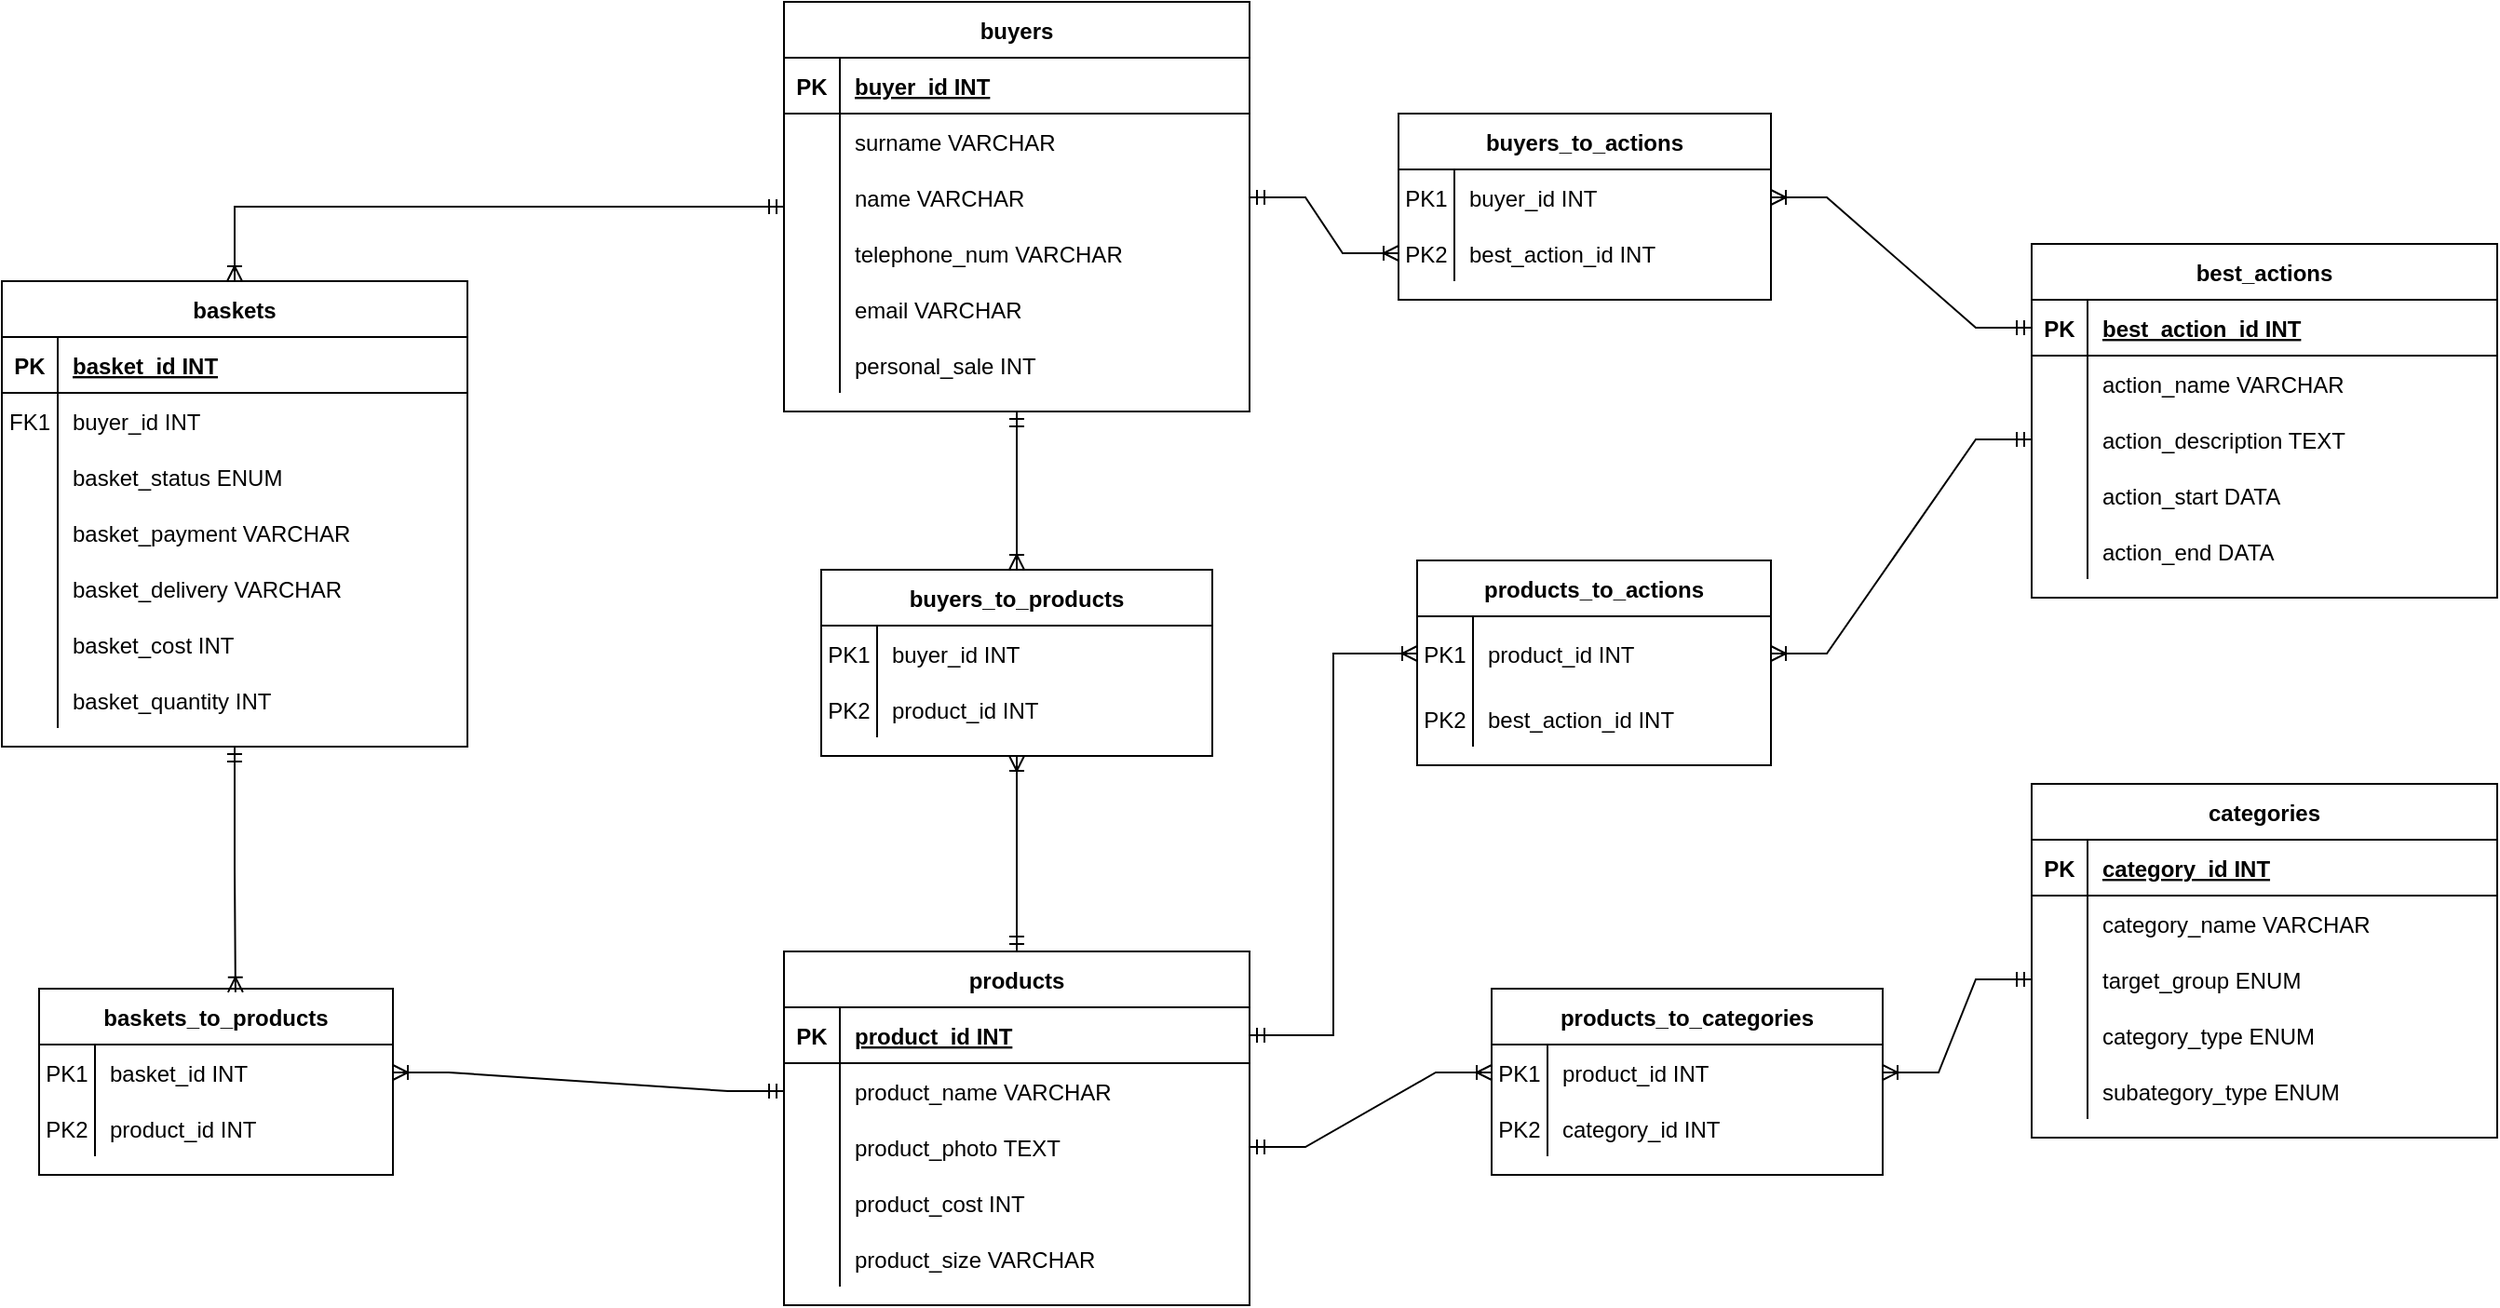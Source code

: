 <mxfile version="24.9.2">
  <diagram id="R2lEEEUBdFMjLlhIrx00" name="Page-1">
    <mxGraphModel dx="1120" dy="468" grid="1" gridSize="10" guides="1" tooltips="1" connect="1" arrows="1" fold="1" page="1" pageScale="1" pageWidth="850" pageHeight="1100" math="0" shadow="0" extFonts="Permanent Marker^https://fonts.googleapis.com/css?family=Permanent+Marker">
      <root>
        <mxCell id="0" />
        <mxCell id="1" parent="0" />
        <mxCell id="C-vyLk0tnHw3VtMMgP7b-2" value="baskets" style="shape=table;startSize=30;container=1;collapsible=1;childLayout=tableLayout;fixedRows=1;rowLines=0;fontStyle=1;align=center;resizeLast=1;" parent="1" vertex="1">
          <mxGeometry x="70" y="310" width="250" height="250" as="geometry" />
        </mxCell>
        <mxCell id="C-vyLk0tnHw3VtMMgP7b-3" value="" style="shape=partialRectangle;collapsible=0;dropTarget=0;pointerEvents=0;fillColor=none;points=[[0,0.5],[1,0.5]];portConstraint=eastwest;top=0;left=0;right=0;bottom=1;" parent="C-vyLk0tnHw3VtMMgP7b-2" vertex="1">
          <mxGeometry y="30" width="250" height="30" as="geometry" />
        </mxCell>
        <mxCell id="C-vyLk0tnHw3VtMMgP7b-4" value="PK" style="shape=partialRectangle;overflow=hidden;connectable=0;fillColor=none;top=0;left=0;bottom=0;right=0;fontStyle=1;" parent="C-vyLk0tnHw3VtMMgP7b-3" vertex="1">
          <mxGeometry width="30" height="30" as="geometry">
            <mxRectangle width="30" height="30" as="alternateBounds" />
          </mxGeometry>
        </mxCell>
        <mxCell id="C-vyLk0tnHw3VtMMgP7b-5" value="basket_id INT" style="shape=partialRectangle;overflow=hidden;connectable=0;fillColor=none;top=0;left=0;bottom=0;right=0;align=left;spacingLeft=6;fontStyle=5;" parent="C-vyLk0tnHw3VtMMgP7b-3" vertex="1">
          <mxGeometry x="30" width="220" height="30" as="geometry">
            <mxRectangle width="220" height="30" as="alternateBounds" />
          </mxGeometry>
        </mxCell>
        <mxCell id="C-vyLk0tnHw3VtMMgP7b-6" value="" style="shape=partialRectangle;collapsible=0;dropTarget=0;pointerEvents=0;fillColor=none;points=[[0,0.5],[1,0.5]];portConstraint=eastwest;top=0;left=0;right=0;bottom=0;" parent="C-vyLk0tnHw3VtMMgP7b-2" vertex="1">
          <mxGeometry y="60" width="250" height="30" as="geometry" />
        </mxCell>
        <mxCell id="C-vyLk0tnHw3VtMMgP7b-7" value="FK1" style="shape=partialRectangle;overflow=hidden;connectable=0;fillColor=none;top=0;left=0;bottom=0;right=0;" parent="C-vyLk0tnHw3VtMMgP7b-6" vertex="1">
          <mxGeometry width="30" height="30" as="geometry">
            <mxRectangle width="30" height="30" as="alternateBounds" />
          </mxGeometry>
        </mxCell>
        <mxCell id="C-vyLk0tnHw3VtMMgP7b-8" value="buyer_id INT" style="shape=partialRectangle;overflow=hidden;connectable=0;fillColor=none;top=0;left=0;bottom=0;right=0;align=left;spacingLeft=6;" parent="C-vyLk0tnHw3VtMMgP7b-6" vertex="1">
          <mxGeometry x="30" width="220" height="30" as="geometry">
            <mxRectangle width="220" height="30" as="alternateBounds" />
          </mxGeometry>
        </mxCell>
        <mxCell id="nsCvmfSHg0Gl9u5_BksN-58" value="" style="shape=partialRectangle;collapsible=0;dropTarget=0;pointerEvents=0;fillColor=none;points=[[0,0.5],[1,0.5]];portConstraint=eastwest;top=0;left=0;right=0;bottom=0;" parent="C-vyLk0tnHw3VtMMgP7b-2" vertex="1">
          <mxGeometry y="90" width="250" height="30" as="geometry" />
        </mxCell>
        <mxCell id="nsCvmfSHg0Gl9u5_BksN-59" value="" style="shape=partialRectangle;overflow=hidden;connectable=0;fillColor=none;top=0;left=0;bottom=0;right=0;" parent="nsCvmfSHg0Gl9u5_BksN-58" vertex="1">
          <mxGeometry width="30" height="30" as="geometry">
            <mxRectangle width="30" height="30" as="alternateBounds" />
          </mxGeometry>
        </mxCell>
        <mxCell id="nsCvmfSHg0Gl9u5_BksN-60" value="basket_status ENUM" style="shape=partialRectangle;overflow=hidden;connectable=0;fillColor=none;top=0;left=0;bottom=0;right=0;align=left;spacingLeft=6;" parent="nsCvmfSHg0Gl9u5_BksN-58" vertex="1">
          <mxGeometry x="30" width="220" height="30" as="geometry">
            <mxRectangle width="220" height="30" as="alternateBounds" />
          </mxGeometry>
        </mxCell>
        <mxCell id="nsCvmfSHg0Gl9u5_BksN-61" value="" style="shape=partialRectangle;collapsible=0;dropTarget=0;pointerEvents=0;fillColor=none;points=[[0,0.5],[1,0.5]];portConstraint=eastwest;top=0;left=0;right=0;bottom=0;" parent="C-vyLk0tnHw3VtMMgP7b-2" vertex="1">
          <mxGeometry y="120" width="250" height="30" as="geometry" />
        </mxCell>
        <mxCell id="nsCvmfSHg0Gl9u5_BksN-62" value="" style="shape=partialRectangle;overflow=hidden;connectable=0;fillColor=none;top=0;left=0;bottom=0;right=0;" parent="nsCvmfSHg0Gl9u5_BksN-61" vertex="1">
          <mxGeometry width="30" height="30" as="geometry">
            <mxRectangle width="30" height="30" as="alternateBounds" />
          </mxGeometry>
        </mxCell>
        <mxCell id="nsCvmfSHg0Gl9u5_BksN-63" value="basket_payment VARCHAR" style="shape=partialRectangle;overflow=hidden;connectable=0;fillColor=none;top=0;left=0;bottom=0;right=0;align=left;spacingLeft=6;" parent="nsCvmfSHg0Gl9u5_BksN-61" vertex="1">
          <mxGeometry x="30" width="220" height="30" as="geometry">
            <mxRectangle width="220" height="30" as="alternateBounds" />
          </mxGeometry>
        </mxCell>
        <mxCell id="nsCvmfSHg0Gl9u5_BksN-64" value="" style="shape=partialRectangle;collapsible=0;dropTarget=0;pointerEvents=0;fillColor=none;points=[[0,0.5],[1,0.5]];portConstraint=eastwest;top=0;left=0;right=0;bottom=0;" parent="C-vyLk0tnHw3VtMMgP7b-2" vertex="1">
          <mxGeometry y="150" width="250" height="30" as="geometry" />
        </mxCell>
        <mxCell id="nsCvmfSHg0Gl9u5_BksN-65" value="" style="shape=partialRectangle;overflow=hidden;connectable=0;fillColor=none;top=0;left=0;bottom=0;right=0;" parent="nsCvmfSHg0Gl9u5_BksN-64" vertex="1">
          <mxGeometry width="30" height="30" as="geometry">
            <mxRectangle width="30" height="30" as="alternateBounds" />
          </mxGeometry>
        </mxCell>
        <mxCell id="nsCvmfSHg0Gl9u5_BksN-66" value="basket_delivery VARCHAR" style="shape=partialRectangle;overflow=hidden;connectable=0;fillColor=none;top=0;left=0;bottom=0;right=0;align=left;spacingLeft=6;" parent="nsCvmfSHg0Gl9u5_BksN-64" vertex="1">
          <mxGeometry x="30" width="220" height="30" as="geometry">
            <mxRectangle width="220" height="30" as="alternateBounds" />
          </mxGeometry>
        </mxCell>
        <mxCell id="nsCvmfSHg0Gl9u5_BksN-67" value="" style="shape=partialRectangle;collapsible=0;dropTarget=0;pointerEvents=0;fillColor=none;points=[[0,0.5],[1,0.5]];portConstraint=eastwest;top=0;left=0;right=0;bottom=0;" parent="C-vyLk0tnHw3VtMMgP7b-2" vertex="1">
          <mxGeometry y="180" width="250" height="30" as="geometry" />
        </mxCell>
        <mxCell id="nsCvmfSHg0Gl9u5_BksN-68" value="" style="shape=partialRectangle;overflow=hidden;connectable=0;fillColor=none;top=0;left=0;bottom=0;right=0;" parent="nsCvmfSHg0Gl9u5_BksN-67" vertex="1">
          <mxGeometry width="30" height="30" as="geometry">
            <mxRectangle width="30" height="30" as="alternateBounds" />
          </mxGeometry>
        </mxCell>
        <mxCell id="nsCvmfSHg0Gl9u5_BksN-69" value="basket_cost INT" style="shape=partialRectangle;overflow=hidden;connectable=0;fillColor=none;top=0;left=0;bottom=0;right=0;align=left;spacingLeft=6;" parent="nsCvmfSHg0Gl9u5_BksN-67" vertex="1">
          <mxGeometry x="30" width="220" height="30" as="geometry">
            <mxRectangle width="220" height="30" as="alternateBounds" />
          </mxGeometry>
        </mxCell>
        <mxCell id="nsCvmfSHg0Gl9u5_BksN-70" value="" style="shape=partialRectangle;collapsible=0;dropTarget=0;pointerEvents=0;fillColor=none;points=[[0,0.5],[1,0.5]];portConstraint=eastwest;top=0;left=0;right=0;bottom=0;" parent="C-vyLk0tnHw3VtMMgP7b-2" vertex="1">
          <mxGeometry y="210" width="250" height="30" as="geometry" />
        </mxCell>
        <mxCell id="nsCvmfSHg0Gl9u5_BksN-71" value="" style="shape=partialRectangle;overflow=hidden;connectable=0;fillColor=none;top=0;left=0;bottom=0;right=0;" parent="nsCvmfSHg0Gl9u5_BksN-70" vertex="1">
          <mxGeometry width="30" height="30" as="geometry">
            <mxRectangle width="30" height="30" as="alternateBounds" />
          </mxGeometry>
        </mxCell>
        <mxCell id="nsCvmfSHg0Gl9u5_BksN-72" value="basket_quantity INT" style="shape=partialRectangle;overflow=hidden;connectable=0;fillColor=none;top=0;left=0;bottom=0;right=0;align=left;spacingLeft=6;" parent="nsCvmfSHg0Gl9u5_BksN-70" vertex="1">
          <mxGeometry x="30" width="220" height="30" as="geometry">
            <mxRectangle width="220" height="30" as="alternateBounds" />
          </mxGeometry>
        </mxCell>
        <mxCell id="C-vyLk0tnHw3VtMMgP7b-13" value="products" style="shape=table;startSize=30;container=1;collapsible=1;childLayout=tableLayout;fixedRows=1;rowLines=0;fontStyle=1;align=center;resizeLast=1;" parent="1" vertex="1">
          <mxGeometry x="490" y="670" width="250" height="190" as="geometry" />
        </mxCell>
        <mxCell id="C-vyLk0tnHw3VtMMgP7b-14" value="" style="shape=partialRectangle;collapsible=0;dropTarget=0;pointerEvents=0;fillColor=none;points=[[0,0.5],[1,0.5]];portConstraint=eastwest;top=0;left=0;right=0;bottom=1;" parent="C-vyLk0tnHw3VtMMgP7b-13" vertex="1">
          <mxGeometry y="30" width="250" height="30" as="geometry" />
        </mxCell>
        <mxCell id="C-vyLk0tnHw3VtMMgP7b-15" value="PK" style="shape=partialRectangle;overflow=hidden;connectable=0;fillColor=none;top=0;left=0;bottom=0;right=0;fontStyle=1;" parent="C-vyLk0tnHw3VtMMgP7b-14" vertex="1">
          <mxGeometry width="30" height="30" as="geometry">
            <mxRectangle width="30" height="30" as="alternateBounds" />
          </mxGeometry>
        </mxCell>
        <mxCell id="C-vyLk0tnHw3VtMMgP7b-16" value="product_id INT" style="shape=partialRectangle;overflow=hidden;connectable=0;fillColor=none;top=0;left=0;bottom=0;right=0;align=left;spacingLeft=6;fontStyle=5;" parent="C-vyLk0tnHw3VtMMgP7b-14" vertex="1">
          <mxGeometry x="30" width="220" height="30" as="geometry">
            <mxRectangle width="220" height="30" as="alternateBounds" />
          </mxGeometry>
        </mxCell>
        <mxCell id="C-vyLk0tnHw3VtMMgP7b-20" value="" style="shape=partialRectangle;collapsible=0;dropTarget=0;pointerEvents=0;fillColor=none;points=[[0,0.5],[1,0.5]];portConstraint=eastwest;top=0;left=0;right=0;bottom=0;" parent="C-vyLk0tnHw3VtMMgP7b-13" vertex="1">
          <mxGeometry y="60" width="250" height="30" as="geometry" />
        </mxCell>
        <mxCell id="C-vyLk0tnHw3VtMMgP7b-21" value="" style="shape=partialRectangle;overflow=hidden;connectable=0;fillColor=none;top=0;left=0;bottom=0;right=0;" parent="C-vyLk0tnHw3VtMMgP7b-20" vertex="1">
          <mxGeometry width="30" height="30" as="geometry">
            <mxRectangle width="30" height="30" as="alternateBounds" />
          </mxGeometry>
        </mxCell>
        <mxCell id="C-vyLk0tnHw3VtMMgP7b-22" value="product_name VARCHAR" style="shape=partialRectangle;overflow=hidden;connectable=0;fillColor=none;top=0;left=0;bottom=0;right=0;align=left;spacingLeft=6;" parent="C-vyLk0tnHw3VtMMgP7b-20" vertex="1">
          <mxGeometry x="30" width="220" height="30" as="geometry">
            <mxRectangle width="220" height="30" as="alternateBounds" />
          </mxGeometry>
        </mxCell>
        <mxCell id="nsCvmfSHg0Gl9u5_BksN-33" value="" style="shape=partialRectangle;collapsible=0;dropTarget=0;pointerEvents=0;fillColor=none;points=[[0,0.5],[1,0.5]];portConstraint=eastwest;top=0;left=0;right=0;bottom=0;" parent="C-vyLk0tnHw3VtMMgP7b-13" vertex="1">
          <mxGeometry y="90" width="250" height="30" as="geometry" />
        </mxCell>
        <mxCell id="nsCvmfSHg0Gl9u5_BksN-34" value="" style="shape=partialRectangle;overflow=hidden;connectable=0;fillColor=none;top=0;left=0;bottom=0;right=0;" parent="nsCvmfSHg0Gl9u5_BksN-33" vertex="1">
          <mxGeometry width="30" height="30" as="geometry">
            <mxRectangle width="30" height="30" as="alternateBounds" />
          </mxGeometry>
        </mxCell>
        <mxCell id="nsCvmfSHg0Gl9u5_BksN-35" value="product_photo TEXT" style="shape=partialRectangle;overflow=hidden;connectable=0;fillColor=none;top=0;left=0;bottom=0;right=0;align=left;spacingLeft=6;" parent="nsCvmfSHg0Gl9u5_BksN-33" vertex="1">
          <mxGeometry x="30" width="220" height="30" as="geometry">
            <mxRectangle width="220" height="30" as="alternateBounds" />
          </mxGeometry>
        </mxCell>
        <mxCell id="nsCvmfSHg0Gl9u5_BksN-36" value="" style="shape=partialRectangle;collapsible=0;dropTarget=0;pointerEvents=0;fillColor=none;points=[[0,0.5],[1,0.5]];portConstraint=eastwest;top=0;left=0;right=0;bottom=0;" parent="C-vyLk0tnHw3VtMMgP7b-13" vertex="1">
          <mxGeometry y="120" width="250" height="30" as="geometry" />
        </mxCell>
        <mxCell id="nsCvmfSHg0Gl9u5_BksN-37" value="" style="shape=partialRectangle;overflow=hidden;connectable=0;fillColor=none;top=0;left=0;bottom=0;right=0;" parent="nsCvmfSHg0Gl9u5_BksN-36" vertex="1">
          <mxGeometry width="30" height="30" as="geometry">
            <mxRectangle width="30" height="30" as="alternateBounds" />
          </mxGeometry>
        </mxCell>
        <mxCell id="nsCvmfSHg0Gl9u5_BksN-38" value="product_cost INT" style="shape=partialRectangle;overflow=hidden;connectable=0;fillColor=none;top=0;left=0;bottom=0;right=0;align=left;spacingLeft=6;" parent="nsCvmfSHg0Gl9u5_BksN-36" vertex="1">
          <mxGeometry x="30" width="220" height="30" as="geometry">
            <mxRectangle width="220" height="30" as="alternateBounds" />
          </mxGeometry>
        </mxCell>
        <mxCell id="nsCvmfSHg0Gl9u5_BksN-39" value="" style="shape=partialRectangle;collapsible=0;dropTarget=0;pointerEvents=0;fillColor=none;points=[[0,0.5],[1,0.5]];portConstraint=eastwest;top=0;left=0;right=0;bottom=0;" parent="C-vyLk0tnHw3VtMMgP7b-13" vertex="1">
          <mxGeometry y="150" width="250" height="30" as="geometry" />
        </mxCell>
        <mxCell id="nsCvmfSHg0Gl9u5_BksN-40" value="" style="shape=partialRectangle;overflow=hidden;connectable=0;fillColor=none;top=0;left=0;bottom=0;right=0;" parent="nsCvmfSHg0Gl9u5_BksN-39" vertex="1">
          <mxGeometry width="30" height="30" as="geometry">
            <mxRectangle width="30" height="30" as="alternateBounds" />
          </mxGeometry>
        </mxCell>
        <mxCell id="nsCvmfSHg0Gl9u5_BksN-41" value="product_size VARCHAR" style="shape=partialRectangle;overflow=hidden;connectable=0;fillColor=none;top=0;left=0;bottom=0;right=0;align=left;spacingLeft=6;" parent="nsCvmfSHg0Gl9u5_BksN-39" vertex="1">
          <mxGeometry x="30" width="220" height="30" as="geometry">
            <mxRectangle width="220" height="30" as="alternateBounds" />
          </mxGeometry>
        </mxCell>
        <mxCell id="C-vyLk0tnHw3VtMMgP7b-23" value="buyers" style="shape=table;startSize=30;container=1;collapsible=1;childLayout=tableLayout;fixedRows=1;rowLines=0;fontStyle=1;align=center;resizeLast=1;" parent="1" vertex="1">
          <mxGeometry x="490" y="160" width="250" height="220" as="geometry" />
        </mxCell>
        <mxCell id="C-vyLk0tnHw3VtMMgP7b-24" value="" style="shape=partialRectangle;collapsible=0;dropTarget=0;pointerEvents=0;fillColor=none;points=[[0,0.5],[1,0.5]];portConstraint=eastwest;top=0;left=0;right=0;bottom=1;" parent="C-vyLk0tnHw3VtMMgP7b-23" vertex="1">
          <mxGeometry y="30" width="250" height="30" as="geometry" />
        </mxCell>
        <mxCell id="C-vyLk0tnHw3VtMMgP7b-25" value="PK" style="shape=partialRectangle;overflow=hidden;connectable=0;fillColor=none;top=0;left=0;bottom=0;right=0;fontStyle=1;" parent="C-vyLk0tnHw3VtMMgP7b-24" vertex="1">
          <mxGeometry width="30" height="30" as="geometry">
            <mxRectangle width="30" height="30" as="alternateBounds" />
          </mxGeometry>
        </mxCell>
        <mxCell id="C-vyLk0tnHw3VtMMgP7b-26" value="buyer_id INT" style="shape=partialRectangle;overflow=hidden;connectable=0;fillColor=none;top=0;left=0;bottom=0;right=0;align=left;spacingLeft=6;fontStyle=5;" parent="C-vyLk0tnHw3VtMMgP7b-24" vertex="1">
          <mxGeometry x="30" width="220" height="30" as="geometry">
            <mxRectangle width="220" height="30" as="alternateBounds" />
          </mxGeometry>
        </mxCell>
        <mxCell id="C-vyLk0tnHw3VtMMgP7b-27" value="" style="shape=partialRectangle;collapsible=0;dropTarget=0;pointerEvents=0;fillColor=none;points=[[0,0.5],[1,0.5]];portConstraint=eastwest;top=0;left=0;right=0;bottom=0;" parent="C-vyLk0tnHw3VtMMgP7b-23" vertex="1">
          <mxGeometry y="60" width="250" height="30" as="geometry" />
        </mxCell>
        <mxCell id="C-vyLk0tnHw3VtMMgP7b-28" value="" style="shape=partialRectangle;overflow=hidden;connectable=0;fillColor=none;top=0;left=0;bottom=0;right=0;" parent="C-vyLk0tnHw3VtMMgP7b-27" vertex="1">
          <mxGeometry width="30" height="30" as="geometry">
            <mxRectangle width="30" height="30" as="alternateBounds" />
          </mxGeometry>
        </mxCell>
        <mxCell id="C-vyLk0tnHw3VtMMgP7b-29" value="surname VARCHAR" style="shape=partialRectangle;overflow=hidden;connectable=0;fillColor=none;top=0;left=0;bottom=0;right=0;align=left;spacingLeft=6;" parent="C-vyLk0tnHw3VtMMgP7b-27" vertex="1">
          <mxGeometry x="30" width="220" height="30" as="geometry">
            <mxRectangle width="220" height="30" as="alternateBounds" />
          </mxGeometry>
        </mxCell>
        <mxCell id="nsCvmfSHg0Gl9u5_BksN-21" value="" style="shape=partialRectangle;collapsible=0;dropTarget=0;pointerEvents=0;fillColor=none;points=[[0,0.5],[1,0.5]];portConstraint=eastwest;top=0;left=0;right=0;bottom=0;" parent="C-vyLk0tnHw3VtMMgP7b-23" vertex="1">
          <mxGeometry y="90" width="250" height="30" as="geometry" />
        </mxCell>
        <mxCell id="nsCvmfSHg0Gl9u5_BksN-22" value="" style="shape=partialRectangle;overflow=hidden;connectable=0;fillColor=none;top=0;left=0;bottom=0;right=0;" parent="nsCvmfSHg0Gl9u5_BksN-21" vertex="1">
          <mxGeometry width="30" height="30" as="geometry">
            <mxRectangle width="30" height="30" as="alternateBounds" />
          </mxGeometry>
        </mxCell>
        <mxCell id="nsCvmfSHg0Gl9u5_BksN-23" value="name VARCHAR" style="shape=partialRectangle;overflow=hidden;connectable=0;fillColor=none;top=0;left=0;bottom=0;right=0;align=left;spacingLeft=6;" parent="nsCvmfSHg0Gl9u5_BksN-21" vertex="1">
          <mxGeometry x="30" width="220" height="30" as="geometry">
            <mxRectangle width="220" height="30" as="alternateBounds" />
          </mxGeometry>
        </mxCell>
        <mxCell id="nsCvmfSHg0Gl9u5_BksN-24" value="" style="shape=partialRectangle;collapsible=0;dropTarget=0;pointerEvents=0;fillColor=none;points=[[0,0.5],[1,0.5]];portConstraint=eastwest;top=0;left=0;right=0;bottom=0;" parent="C-vyLk0tnHw3VtMMgP7b-23" vertex="1">
          <mxGeometry y="120" width="250" height="30" as="geometry" />
        </mxCell>
        <mxCell id="nsCvmfSHg0Gl9u5_BksN-25" value="" style="shape=partialRectangle;overflow=hidden;connectable=0;fillColor=none;top=0;left=0;bottom=0;right=0;" parent="nsCvmfSHg0Gl9u5_BksN-24" vertex="1">
          <mxGeometry width="30" height="30" as="geometry">
            <mxRectangle width="30" height="30" as="alternateBounds" />
          </mxGeometry>
        </mxCell>
        <mxCell id="nsCvmfSHg0Gl9u5_BksN-26" value="telephone_num VARCHAR" style="shape=partialRectangle;overflow=hidden;connectable=0;fillColor=none;top=0;left=0;bottom=0;right=0;align=left;spacingLeft=6;" parent="nsCvmfSHg0Gl9u5_BksN-24" vertex="1">
          <mxGeometry x="30" width="220" height="30" as="geometry">
            <mxRectangle width="220" height="30" as="alternateBounds" />
          </mxGeometry>
        </mxCell>
        <mxCell id="nsCvmfSHg0Gl9u5_BksN-27" value="" style="shape=partialRectangle;collapsible=0;dropTarget=0;pointerEvents=0;fillColor=none;points=[[0,0.5],[1,0.5]];portConstraint=eastwest;top=0;left=0;right=0;bottom=0;" parent="C-vyLk0tnHw3VtMMgP7b-23" vertex="1">
          <mxGeometry y="150" width="250" height="30" as="geometry" />
        </mxCell>
        <mxCell id="nsCvmfSHg0Gl9u5_BksN-28" value="" style="shape=partialRectangle;overflow=hidden;connectable=0;fillColor=none;top=0;left=0;bottom=0;right=0;" parent="nsCvmfSHg0Gl9u5_BksN-27" vertex="1">
          <mxGeometry width="30" height="30" as="geometry">
            <mxRectangle width="30" height="30" as="alternateBounds" />
          </mxGeometry>
        </mxCell>
        <mxCell id="nsCvmfSHg0Gl9u5_BksN-29" value="email VARCHAR" style="shape=partialRectangle;overflow=hidden;connectable=0;fillColor=none;top=0;left=0;bottom=0;right=0;align=left;spacingLeft=6;" parent="nsCvmfSHg0Gl9u5_BksN-27" vertex="1">
          <mxGeometry x="30" width="220" height="30" as="geometry">
            <mxRectangle width="220" height="30" as="alternateBounds" />
          </mxGeometry>
        </mxCell>
        <mxCell id="nsCvmfSHg0Gl9u5_BksN-30" value="" style="shape=partialRectangle;collapsible=0;dropTarget=0;pointerEvents=0;fillColor=none;points=[[0,0.5],[1,0.5]];portConstraint=eastwest;top=0;left=0;right=0;bottom=0;" parent="C-vyLk0tnHw3VtMMgP7b-23" vertex="1">
          <mxGeometry y="180" width="250" height="30" as="geometry" />
        </mxCell>
        <mxCell id="nsCvmfSHg0Gl9u5_BksN-31" value="" style="shape=partialRectangle;overflow=hidden;connectable=0;fillColor=none;top=0;left=0;bottom=0;right=0;" parent="nsCvmfSHg0Gl9u5_BksN-30" vertex="1">
          <mxGeometry width="30" height="30" as="geometry">
            <mxRectangle width="30" height="30" as="alternateBounds" />
          </mxGeometry>
        </mxCell>
        <mxCell id="nsCvmfSHg0Gl9u5_BksN-32" value="personal_sale INT" style="shape=partialRectangle;overflow=hidden;connectable=0;fillColor=none;top=0;left=0;bottom=0;right=0;align=left;spacingLeft=6;" parent="nsCvmfSHg0Gl9u5_BksN-30" vertex="1">
          <mxGeometry x="30" width="220" height="30" as="geometry">
            <mxRectangle width="220" height="30" as="alternateBounds" />
          </mxGeometry>
        </mxCell>
        <mxCell id="nsCvmfSHg0Gl9u5_BksN-11" value="best_actions" style="shape=table;startSize=30;container=1;collapsible=1;childLayout=tableLayout;fixedRows=1;rowLines=0;fontStyle=1;align=center;resizeLast=1;" parent="1" vertex="1">
          <mxGeometry x="1160" y="290" width="250" height="190" as="geometry" />
        </mxCell>
        <mxCell id="nsCvmfSHg0Gl9u5_BksN-12" value="" style="shape=partialRectangle;collapsible=0;dropTarget=0;pointerEvents=0;fillColor=none;points=[[0,0.5],[1,0.5]];portConstraint=eastwest;top=0;left=0;right=0;bottom=1;" parent="nsCvmfSHg0Gl9u5_BksN-11" vertex="1">
          <mxGeometry y="30" width="250" height="30" as="geometry" />
        </mxCell>
        <mxCell id="nsCvmfSHg0Gl9u5_BksN-13" value="PK" style="shape=partialRectangle;overflow=hidden;connectable=0;fillColor=none;top=0;left=0;bottom=0;right=0;fontStyle=1;" parent="nsCvmfSHg0Gl9u5_BksN-12" vertex="1">
          <mxGeometry width="30" height="30" as="geometry">
            <mxRectangle width="30" height="30" as="alternateBounds" />
          </mxGeometry>
        </mxCell>
        <mxCell id="nsCvmfSHg0Gl9u5_BksN-14" value="best_action_id INT" style="shape=partialRectangle;overflow=hidden;connectable=0;fillColor=none;top=0;left=0;bottom=0;right=0;align=left;spacingLeft=6;fontStyle=5;" parent="nsCvmfSHg0Gl9u5_BksN-12" vertex="1">
          <mxGeometry x="30" width="220" height="30" as="geometry">
            <mxRectangle width="220" height="30" as="alternateBounds" />
          </mxGeometry>
        </mxCell>
        <mxCell id="nsCvmfSHg0Gl9u5_BksN-15" value="" style="shape=partialRectangle;collapsible=0;dropTarget=0;pointerEvents=0;fillColor=none;points=[[0,0.5],[1,0.5]];portConstraint=eastwest;top=0;left=0;right=0;bottom=0;" parent="nsCvmfSHg0Gl9u5_BksN-11" vertex="1">
          <mxGeometry y="60" width="250" height="30" as="geometry" />
        </mxCell>
        <mxCell id="nsCvmfSHg0Gl9u5_BksN-16" value="" style="shape=partialRectangle;overflow=hidden;connectable=0;fillColor=none;top=0;left=0;bottom=0;right=0;" parent="nsCvmfSHg0Gl9u5_BksN-15" vertex="1">
          <mxGeometry width="30" height="30" as="geometry">
            <mxRectangle width="30" height="30" as="alternateBounds" />
          </mxGeometry>
        </mxCell>
        <mxCell id="nsCvmfSHg0Gl9u5_BksN-17" value="action_name VARCHAR" style="shape=partialRectangle;overflow=hidden;connectable=0;fillColor=none;top=0;left=0;bottom=0;right=0;align=left;spacingLeft=6;" parent="nsCvmfSHg0Gl9u5_BksN-15" vertex="1">
          <mxGeometry x="30" width="220" height="30" as="geometry">
            <mxRectangle width="220" height="30" as="alternateBounds" />
          </mxGeometry>
        </mxCell>
        <mxCell id="nsCvmfSHg0Gl9u5_BksN-18" value="" style="shape=partialRectangle;collapsible=0;dropTarget=0;pointerEvents=0;fillColor=none;points=[[0,0.5],[1,0.5]];portConstraint=eastwest;top=0;left=0;right=0;bottom=0;" parent="nsCvmfSHg0Gl9u5_BksN-11" vertex="1">
          <mxGeometry y="90" width="250" height="30" as="geometry" />
        </mxCell>
        <mxCell id="nsCvmfSHg0Gl9u5_BksN-19" value="" style="shape=partialRectangle;overflow=hidden;connectable=0;fillColor=none;top=0;left=0;bottom=0;right=0;" parent="nsCvmfSHg0Gl9u5_BksN-18" vertex="1">
          <mxGeometry width="30" height="30" as="geometry">
            <mxRectangle width="30" height="30" as="alternateBounds" />
          </mxGeometry>
        </mxCell>
        <mxCell id="nsCvmfSHg0Gl9u5_BksN-20" value="action_description TEXT" style="shape=partialRectangle;overflow=hidden;connectable=0;fillColor=none;top=0;left=0;bottom=0;right=0;align=left;spacingLeft=6;" parent="nsCvmfSHg0Gl9u5_BksN-18" vertex="1">
          <mxGeometry x="30" width="220" height="30" as="geometry">
            <mxRectangle width="220" height="30" as="alternateBounds" />
          </mxGeometry>
        </mxCell>
        <mxCell id="nsCvmfSHg0Gl9u5_BksN-51" value="" style="shape=partialRectangle;collapsible=0;dropTarget=0;pointerEvents=0;fillColor=none;points=[[0,0.5],[1,0.5]];portConstraint=eastwest;top=0;left=0;right=0;bottom=0;" parent="nsCvmfSHg0Gl9u5_BksN-11" vertex="1">
          <mxGeometry y="120" width="250" height="30" as="geometry" />
        </mxCell>
        <mxCell id="nsCvmfSHg0Gl9u5_BksN-52" value="" style="shape=partialRectangle;overflow=hidden;connectable=0;fillColor=none;top=0;left=0;bottom=0;right=0;" parent="nsCvmfSHg0Gl9u5_BksN-51" vertex="1">
          <mxGeometry width="30" height="30" as="geometry">
            <mxRectangle width="30" height="30" as="alternateBounds" />
          </mxGeometry>
        </mxCell>
        <mxCell id="nsCvmfSHg0Gl9u5_BksN-53" value="action_start DATA " style="shape=partialRectangle;overflow=hidden;connectable=0;fillColor=none;top=0;left=0;bottom=0;right=0;align=left;spacingLeft=6;" parent="nsCvmfSHg0Gl9u5_BksN-51" vertex="1">
          <mxGeometry x="30" width="220" height="30" as="geometry">
            <mxRectangle width="220" height="30" as="alternateBounds" />
          </mxGeometry>
        </mxCell>
        <mxCell id="T5qrC0adplXx_jOC_KSa-1" value="" style="shape=partialRectangle;collapsible=0;dropTarget=0;pointerEvents=0;fillColor=none;points=[[0,0.5],[1,0.5]];portConstraint=eastwest;top=0;left=0;right=0;bottom=0;" parent="nsCvmfSHg0Gl9u5_BksN-11" vertex="1">
          <mxGeometry y="150" width="250" height="30" as="geometry" />
        </mxCell>
        <mxCell id="T5qrC0adplXx_jOC_KSa-2" value="" style="shape=partialRectangle;overflow=hidden;connectable=0;fillColor=none;top=0;left=0;bottom=0;right=0;" parent="T5qrC0adplXx_jOC_KSa-1" vertex="1">
          <mxGeometry width="30" height="30" as="geometry">
            <mxRectangle width="30" height="30" as="alternateBounds" />
          </mxGeometry>
        </mxCell>
        <mxCell id="T5qrC0adplXx_jOC_KSa-3" value="action_end DATA " style="shape=partialRectangle;overflow=hidden;connectable=0;fillColor=none;top=0;left=0;bottom=0;right=0;align=left;spacingLeft=6;" parent="T5qrC0adplXx_jOC_KSa-1" vertex="1">
          <mxGeometry x="30" width="220" height="30" as="geometry">
            <mxRectangle width="220" height="30" as="alternateBounds" />
          </mxGeometry>
        </mxCell>
        <mxCell id="nsCvmfSHg0Gl9u5_BksN-1" value="categories" style="shape=table;startSize=30;container=1;collapsible=1;childLayout=tableLayout;fixedRows=1;rowLines=0;fontStyle=1;align=center;resizeLast=1;" parent="1" vertex="1">
          <mxGeometry x="1160" y="580" width="250" height="190" as="geometry" />
        </mxCell>
        <mxCell id="nsCvmfSHg0Gl9u5_BksN-2" value="" style="shape=partialRectangle;collapsible=0;dropTarget=0;pointerEvents=0;fillColor=none;points=[[0,0.5],[1,0.5]];portConstraint=eastwest;top=0;left=0;right=0;bottom=1;" parent="nsCvmfSHg0Gl9u5_BksN-1" vertex="1">
          <mxGeometry y="30" width="250" height="30" as="geometry" />
        </mxCell>
        <mxCell id="nsCvmfSHg0Gl9u5_BksN-3" value="PK" style="shape=partialRectangle;overflow=hidden;connectable=0;fillColor=none;top=0;left=0;bottom=0;right=0;fontStyle=1;" parent="nsCvmfSHg0Gl9u5_BksN-2" vertex="1">
          <mxGeometry width="30" height="30" as="geometry">
            <mxRectangle width="30" height="30" as="alternateBounds" />
          </mxGeometry>
        </mxCell>
        <mxCell id="nsCvmfSHg0Gl9u5_BksN-4" value="category_id INT" style="shape=partialRectangle;overflow=hidden;connectable=0;fillColor=none;top=0;left=0;bottom=0;right=0;align=left;spacingLeft=6;fontStyle=5;" parent="nsCvmfSHg0Gl9u5_BksN-2" vertex="1">
          <mxGeometry x="30" width="220" height="30" as="geometry">
            <mxRectangle width="220" height="30" as="alternateBounds" />
          </mxGeometry>
        </mxCell>
        <mxCell id="nsCvmfSHg0Gl9u5_BksN-8" value="" style="shape=partialRectangle;collapsible=0;dropTarget=0;pointerEvents=0;fillColor=none;points=[[0,0.5],[1,0.5]];portConstraint=eastwest;top=0;left=0;right=0;bottom=0;" parent="nsCvmfSHg0Gl9u5_BksN-1" vertex="1">
          <mxGeometry y="60" width="250" height="30" as="geometry" />
        </mxCell>
        <mxCell id="nsCvmfSHg0Gl9u5_BksN-9" value="" style="shape=partialRectangle;overflow=hidden;connectable=0;fillColor=none;top=0;left=0;bottom=0;right=0;" parent="nsCvmfSHg0Gl9u5_BksN-8" vertex="1">
          <mxGeometry width="30" height="30" as="geometry">
            <mxRectangle width="30" height="30" as="alternateBounds" />
          </mxGeometry>
        </mxCell>
        <mxCell id="nsCvmfSHg0Gl9u5_BksN-10" value="category_name VARCHAR" style="shape=partialRectangle;overflow=hidden;connectable=0;fillColor=none;top=0;left=0;bottom=0;right=0;align=left;spacingLeft=6;" parent="nsCvmfSHg0Gl9u5_BksN-8" vertex="1">
          <mxGeometry x="30" width="220" height="30" as="geometry">
            <mxRectangle width="220" height="30" as="alternateBounds" />
          </mxGeometry>
        </mxCell>
        <mxCell id="wfoiAEBgOSJqODku9R7U-68" value="" style="shape=partialRectangle;collapsible=0;dropTarget=0;pointerEvents=0;fillColor=none;points=[[0,0.5],[1,0.5]];portConstraint=eastwest;top=0;left=0;right=0;bottom=0;" parent="nsCvmfSHg0Gl9u5_BksN-1" vertex="1">
          <mxGeometry y="90" width="250" height="30" as="geometry" />
        </mxCell>
        <mxCell id="wfoiAEBgOSJqODku9R7U-69" value="" style="shape=partialRectangle;overflow=hidden;connectable=0;fillColor=none;top=0;left=0;bottom=0;right=0;" parent="wfoiAEBgOSJqODku9R7U-68" vertex="1">
          <mxGeometry width="30" height="30" as="geometry">
            <mxRectangle width="30" height="30" as="alternateBounds" />
          </mxGeometry>
        </mxCell>
        <mxCell id="wfoiAEBgOSJqODku9R7U-70" value="target_group ENUM" style="shape=partialRectangle;overflow=hidden;connectable=0;fillColor=none;top=0;left=0;bottom=0;right=0;align=left;spacingLeft=6;" parent="wfoiAEBgOSJqODku9R7U-68" vertex="1">
          <mxGeometry x="30" width="220" height="30" as="geometry">
            <mxRectangle width="220" height="30" as="alternateBounds" />
          </mxGeometry>
        </mxCell>
        <mxCell id="wfoiAEBgOSJqODku9R7U-71" value="" style="shape=partialRectangle;collapsible=0;dropTarget=0;pointerEvents=0;fillColor=none;points=[[0,0.5],[1,0.5]];portConstraint=eastwest;top=0;left=0;right=0;bottom=0;" parent="nsCvmfSHg0Gl9u5_BksN-1" vertex="1">
          <mxGeometry y="120" width="250" height="30" as="geometry" />
        </mxCell>
        <mxCell id="wfoiAEBgOSJqODku9R7U-72" value="" style="shape=partialRectangle;overflow=hidden;connectable=0;fillColor=none;top=0;left=0;bottom=0;right=0;" parent="wfoiAEBgOSJqODku9R7U-71" vertex="1">
          <mxGeometry width="30" height="30" as="geometry">
            <mxRectangle width="30" height="30" as="alternateBounds" />
          </mxGeometry>
        </mxCell>
        <mxCell id="wfoiAEBgOSJqODku9R7U-73" value="category_type ENUM" style="shape=partialRectangle;overflow=hidden;connectable=0;fillColor=none;top=0;left=0;bottom=0;right=0;align=left;spacingLeft=6;" parent="wfoiAEBgOSJqODku9R7U-71" vertex="1">
          <mxGeometry x="30" width="220" height="30" as="geometry">
            <mxRectangle width="220" height="30" as="alternateBounds" />
          </mxGeometry>
        </mxCell>
        <mxCell id="wfoiAEBgOSJqODku9R7U-74" value="" style="shape=partialRectangle;collapsible=0;dropTarget=0;pointerEvents=0;fillColor=none;points=[[0,0.5],[1,0.5]];portConstraint=eastwest;top=0;left=0;right=0;bottom=0;" parent="nsCvmfSHg0Gl9u5_BksN-1" vertex="1">
          <mxGeometry y="150" width="250" height="30" as="geometry" />
        </mxCell>
        <mxCell id="wfoiAEBgOSJqODku9R7U-75" value="" style="shape=partialRectangle;overflow=hidden;connectable=0;fillColor=none;top=0;left=0;bottom=0;right=0;" parent="wfoiAEBgOSJqODku9R7U-74" vertex="1">
          <mxGeometry width="30" height="30" as="geometry">
            <mxRectangle width="30" height="30" as="alternateBounds" />
          </mxGeometry>
        </mxCell>
        <mxCell id="wfoiAEBgOSJqODku9R7U-76" value="subategory_type ENUM" style="shape=partialRectangle;overflow=hidden;connectable=0;fillColor=none;top=0;left=0;bottom=0;right=0;align=left;spacingLeft=6;" parent="wfoiAEBgOSJqODku9R7U-74" vertex="1">
          <mxGeometry x="30" width="220" height="30" as="geometry">
            <mxRectangle width="220" height="30" as="alternateBounds" />
          </mxGeometry>
        </mxCell>
        <mxCell id="wfoiAEBgOSJqODku9R7U-1" value="buyers_to_actions" style="shape=table;startSize=30;container=1;collapsible=1;childLayout=tableLayout;fixedRows=1;rowLines=0;fontStyle=1;align=center;resizeLast=1;" parent="1" vertex="1">
          <mxGeometry x="820" y="220" width="200" height="100" as="geometry" />
        </mxCell>
        <mxCell id="wfoiAEBgOSJqODku9R7U-5" value="" style="shape=partialRectangle;collapsible=0;dropTarget=0;pointerEvents=0;fillColor=none;points=[[0,0.5],[1,0.5]];portConstraint=eastwest;top=0;left=0;right=0;bottom=0;" parent="wfoiAEBgOSJqODku9R7U-1" vertex="1">
          <mxGeometry y="30" width="200" height="30" as="geometry" />
        </mxCell>
        <mxCell id="wfoiAEBgOSJqODku9R7U-6" value="PK1" style="shape=partialRectangle;overflow=hidden;connectable=0;fillColor=none;top=0;left=0;bottom=0;right=0;" parent="wfoiAEBgOSJqODku9R7U-5" vertex="1">
          <mxGeometry width="30" height="30" as="geometry">
            <mxRectangle width="30" height="30" as="alternateBounds" />
          </mxGeometry>
        </mxCell>
        <mxCell id="wfoiAEBgOSJqODku9R7U-7" value="buyer_id INT" style="shape=partialRectangle;overflow=hidden;connectable=0;fillColor=none;top=0;left=0;bottom=0;right=0;align=left;spacingLeft=6;" parent="wfoiAEBgOSJqODku9R7U-5" vertex="1">
          <mxGeometry x="30" width="170" height="30" as="geometry">
            <mxRectangle width="170" height="30" as="alternateBounds" />
          </mxGeometry>
        </mxCell>
        <mxCell id="wfoiAEBgOSJqODku9R7U-17" value="" style="shape=partialRectangle;collapsible=0;dropTarget=0;pointerEvents=0;fillColor=none;points=[[0,0.5],[1,0.5]];portConstraint=eastwest;top=0;left=0;right=0;bottom=0;" parent="wfoiAEBgOSJqODku9R7U-1" vertex="1">
          <mxGeometry y="60" width="200" height="30" as="geometry" />
        </mxCell>
        <mxCell id="wfoiAEBgOSJqODku9R7U-18" value="PK2" style="shape=partialRectangle;overflow=hidden;connectable=0;fillColor=none;top=0;left=0;bottom=0;right=0;" parent="wfoiAEBgOSJqODku9R7U-17" vertex="1">
          <mxGeometry width="30" height="30" as="geometry">
            <mxRectangle width="30" height="30" as="alternateBounds" />
          </mxGeometry>
        </mxCell>
        <mxCell id="wfoiAEBgOSJqODku9R7U-19" value="best_action_id INT" style="shape=partialRectangle;overflow=hidden;connectable=0;fillColor=none;top=0;left=0;bottom=0;right=0;align=left;spacingLeft=6;" parent="wfoiAEBgOSJqODku9R7U-17" vertex="1">
          <mxGeometry x="30" width="170" height="30" as="geometry">
            <mxRectangle width="170" height="30" as="alternateBounds" />
          </mxGeometry>
        </mxCell>
        <mxCell id="wfoiAEBgOSJqODku9R7U-20" value="products_to_actions" style="shape=table;startSize=30;container=1;collapsible=1;childLayout=tableLayout;fixedRows=1;rowLines=0;fontStyle=1;align=center;resizeLast=1;" parent="1" vertex="1">
          <mxGeometry x="830" y="460" width="190" height="110" as="geometry" />
        </mxCell>
        <mxCell id="wfoiAEBgOSJqODku9R7U-21" value="" style="shape=partialRectangle;collapsible=0;dropTarget=0;pointerEvents=0;fillColor=none;points=[[0,0.5],[1,0.5]];portConstraint=eastwest;top=0;left=0;right=0;bottom=0;" parent="wfoiAEBgOSJqODku9R7U-20" vertex="1">
          <mxGeometry y="30" width="190" height="40" as="geometry" />
        </mxCell>
        <mxCell id="wfoiAEBgOSJqODku9R7U-22" value="PK1" style="shape=partialRectangle;overflow=hidden;connectable=0;fillColor=none;top=0;left=0;bottom=0;right=0;" parent="wfoiAEBgOSJqODku9R7U-21" vertex="1">
          <mxGeometry width="30" height="40" as="geometry">
            <mxRectangle width="30" height="40" as="alternateBounds" />
          </mxGeometry>
        </mxCell>
        <mxCell id="wfoiAEBgOSJqODku9R7U-23" value="product_id INT" style="shape=partialRectangle;overflow=hidden;connectable=0;fillColor=none;top=0;left=0;bottom=0;right=0;align=left;spacingLeft=6;" parent="wfoiAEBgOSJqODku9R7U-21" vertex="1">
          <mxGeometry x="30" width="160" height="40" as="geometry">
            <mxRectangle width="160" height="40" as="alternateBounds" />
          </mxGeometry>
        </mxCell>
        <mxCell id="wfoiAEBgOSJqODku9R7U-24" value="" style="shape=partialRectangle;collapsible=0;dropTarget=0;pointerEvents=0;fillColor=none;points=[[0,0.5],[1,0.5]];portConstraint=eastwest;top=0;left=0;right=0;bottom=0;" parent="wfoiAEBgOSJqODku9R7U-20" vertex="1">
          <mxGeometry y="70" width="190" height="30" as="geometry" />
        </mxCell>
        <mxCell id="wfoiAEBgOSJqODku9R7U-25" value="PK2" style="shape=partialRectangle;overflow=hidden;connectable=0;fillColor=none;top=0;left=0;bottom=0;right=0;" parent="wfoiAEBgOSJqODku9R7U-24" vertex="1">
          <mxGeometry width="30" height="30" as="geometry">
            <mxRectangle width="30" height="30" as="alternateBounds" />
          </mxGeometry>
        </mxCell>
        <mxCell id="wfoiAEBgOSJqODku9R7U-26" value="best_action_id INT" style="shape=partialRectangle;overflow=hidden;connectable=0;fillColor=none;top=0;left=0;bottom=0;right=0;align=left;spacingLeft=6;" parent="wfoiAEBgOSJqODku9R7U-24" vertex="1">
          <mxGeometry x="30" width="160" height="30" as="geometry">
            <mxRectangle width="160" height="30" as="alternateBounds" />
          </mxGeometry>
        </mxCell>
        <mxCell id="wfoiAEBgOSJqODku9R7U-27" value="products_to_categories" style="shape=table;startSize=30;container=1;collapsible=1;childLayout=tableLayout;fixedRows=1;rowLines=0;fontStyle=1;align=center;resizeLast=1;" parent="1" vertex="1">
          <mxGeometry x="870" y="690" width="210" height="100" as="geometry" />
        </mxCell>
        <mxCell id="wfoiAEBgOSJqODku9R7U-28" value="" style="shape=partialRectangle;collapsible=0;dropTarget=0;pointerEvents=0;fillColor=none;points=[[0,0.5],[1,0.5]];portConstraint=eastwest;top=0;left=0;right=0;bottom=0;" parent="wfoiAEBgOSJqODku9R7U-27" vertex="1">
          <mxGeometry y="30" width="210" height="30" as="geometry" />
        </mxCell>
        <mxCell id="wfoiAEBgOSJqODku9R7U-29" value="PK1" style="shape=partialRectangle;overflow=hidden;connectable=0;fillColor=none;top=0;left=0;bottom=0;right=0;" parent="wfoiAEBgOSJqODku9R7U-28" vertex="1">
          <mxGeometry width="30" height="30" as="geometry">
            <mxRectangle width="30" height="30" as="alternateBounds" />
          </mxGeometry>
        </mxCell>
        <mxCell id="wfoiAEBgOSJqODku9R7U-30" value="product_id INT" style="shape=partialRectangle;overflow=hidden;connectable=0;fillColor=none;top=0;left=0;bottom=0;right=0;align=left;spacingLeft=6;" parent="wfoiAEBgOSJqODku9R7U-28" vertex="1">
          <mxGeometry x="30" width="180" height="30" as="geometry">
            <mxRectangle width="180" height="30" as="alternateBounds" />
          </mxGeometry>
        </mxCell>
        <mxCell id="wfoiAEBgOSJqODku9R7U-31" value="" style="shape=partialRectangle;collapsible=0;dropTarget=0;pointerEvents=0;fillColor=none;points=[[0,0.5],[1,0.5]];portConstraint=eastwest;top=0;left=0;right=0;bottom=0;" parent="wfoiAEBgOSJqODku9R7U-27" vertex="1">
          <mxGeometry y="60" width="210" height="30" as="geometry" />
        </mxCell>
        <mxCell id="wfoiAEBgOSJqODku9R7U-32" value="PK2" style="shape=partialRectangle;overflow=hidden;connectable=0;fillColor=none;top=0;left=0;bottom=0;right=0;" parent="wfoiAEBgOSJqODku9R7U-31" vertex="1">
          <mxGeometry width="30" height="30" as="geometry">
            <mxRectangle width="30" height="30" as="alternateBounds" />
          </mxGeometry>
        </mxCell>
        <mxCell id="wfoiAEBgOSJqODku9R7U-33" value="category_id INT" style="shape=partialRectangle;overflow=hidden;connectable=0;fillColor=none;top=0;left=0;bottom=0;right=0;align=left;spacingLeft=6;" parent="wfoiAEBgOSJqODku9R7U-31" vertex="1">
          <mxGeometry x="30" width="180" height="30" as="geometry">
            <mxRectangle width="180" height="30" as="alternateBounds" />
          </mxGeometry>
        </mxCell>
        <mxCell id="wfoiAEBgOSJqODku9R7U-34" value="baskets_to_products" style="shape=table;startSize=30;container=1;collapsible=1;childLayout=tableLayout;fixedRows=1;rowLines=0;fontStyle=1;align=center;resizeLast=1;" parent="1" vertex="1">
          <mxGeometry x="90" y="690" width="190" height="100" as="geometry" />
        </mxCell>
        <mxCell id="wfoiAEBgOSJqODku9R7U-35" value="" style="shape=partialRectangle;collapsible=0;dropTarget=0;pointerEvents=0;fillColor=none;points=[[0,0.5],[1,0.5]];portConstraint=eastwest;top=0;left=0;right=0;bottom=0;" parent="wfoiAEBgOSJqODku9R7U-34" vertex="1">
          <mxGeometry y="30" width="190" height="30" as="geometry" />
        </mxCell>
        <mxCell id="wfoiAEBgOSJqODku9R7U-36" value="PK1" style="shape=partialRectangle;overflow=hidden;connectable=0;fillColor=none;top=0;left=0;bottom=0;right=0;" parent="wfoiAEBgOSJqODku9R7U-35" vertex="1">
          <mxGeometry width="30" height="30" as="geometry">
            <mxRectangle width="30" height="30" as="alternateBounds" />
          </mxGeometry>
        </mxCell>
        <mxCell id="wfoiAEBgOSJqODku9R7U-37" value="basket_id INT" style="shape=partialRectangle;overflow=hidden;connectable=0;fillColor=none;top=0;left=0;bottom=0;right=0;align=left;spacingLeft=6;" parent="wfoiAEBgOSJqODku9R7U-35" vertex="1">
          <mxGeometry x="30" width="160" height="30" as="geometry">
            <mxRectangle width="160" height="30" as="alternateBounds" />
          </mxGeometry>
        </mxCell>
        <mxCell id="wfoiAEBgOSJqODku9R7U-38" value="" style="shape=partialRectangle;collapsible=0;dropTarget=0;pointerEvents=0;fillColor=none;points=[[0,0.5],[1,0.5]];portConstraint=eastwest;top=0;left=0;right=0;bottom=0;" parent="wfoiAEBgOSJqODku9R7U-34" vertex="1">
          <mxGeometry y="60" width="190" height="30" as="geometry" />
        </mxCell>
        <mxCell id="wfoiAEBgOSJqODku9R7U-39" value="PK2" style="shape=partialRectangle;overflow=hidden;connectable=0;fillColor=none;top=0;left=0;bottom=0;right=0;" parent="wfoiAEBgOSJqODku9R7U-38" vertex="1">
          <mxGeometry width="30" height="30" as="geometry">
            <mxRectangle width="30" height="30" as="alternateBounds" />
          </mxGeometry>
        </mxCell>
        <mxCell id="wfoiAEBgOSJqODku9R7U-40" value="product_id INT" style="shape=partialRectangle;overflow=hidden;connectable=0;fillColor=none;top=0;left=0;bottom=0;right=0;align=left;spacingLeft=6;" parent="wfoiAEBgOSJqODku9R7U-38" vertex="1">
          <mxGeometry x="30" width="160" height="30" as="geometry">
            <mxRectangle width="160" height="30" as="alternateBounds" />
          </mxGeometry>
        </mxCell>
        <mxCell id="wfoiAEBgOSJqODku9R7U-41" value="buyers_to_products" style="shape=table;startSize=30;container=1;collapsible=1;childLayout=tableLayout;fixedRows=1;rowLines=0;fontStyle=1;align=center;resizeLast=1;" parent="1" vertex="1">
          <mxGeometry x="510" y="465" width="210" height="100" as="geometry" />
        </mxCell>
        <mxCell id="wfoiAEBgOSJqODku9R7U-42" value="" style="shape=partialRectangle;collapsible=0;dropTarget=0;pointerEvents=0;fillColor=none;points=[[0,0.5],[1,0.5]];portConstraint=eastwest;top=0;left=0;right=0;bottom=0;" parent="wfoiAEBgOSJqODku9R7U-41" vertex="1">
          <mxGeometry y="30" width="210" height="30" as="geometry" />
        </mxCell>
        <mxCell id="wfoiAEBgOSJqODku9R7U-43" value="PK1" style="shape=partialRectangle;overflow=hidden;connectable=0;fillColor=none;top=0;left=0;bottom=0;right=0;" parent="wfoiAEBgOSJqODku9R7U-42" vertex="1">
          <mxGeometry width="30" height="30" as="geometry">
            <mxRectangle width="30" height="30" as="alternateBounds" />
          </mxGeometry>
        </mxCell>
        <mxCell id="wfoiAEBgOSJqODku9R7U-44" value="buyer_id INT" style="shape=partialRectangle;overflow=hidden;connectable=0;fillColor=none;top=0;left=0;bottom=0;right=0;align=left;spacingLeft=6;" parent="wfoiAEBgOSJqODku9R7U-42" vertex="1">
          <mxGeometry x="30" width="180" height="30" as="geometry">
            <mxRectangle width="180" height="30" as="alternateBounds" />
          </mxGeometry>
        </mxCell>
        <mxCell id="wfoiAEBgOSJqODku9R7U-45" value="" style="shape=partialRectangle;collapsible=0;dropTarget=0;pointerEvents=0;fillColor=none;points=[[0,0.5],[1,0.5]];portConstraint=eastwest;top=0;left=0;right=0;bottom=0;" parent="wfoiAEBgOSJqODku9R7U-41" vertex="1">
          <mxGeometry y="60" width="210" height="30" as="geometry" />
        </mxCell>
        <mxCell id="wfoiAEBgOSJqODku9R7U-46" value="PK2" style="shape=partialRectangle;overflow=hidden;connectable=0;fillColor=none;top=0;left=0;bottom=0;right=0;" parent="wfoiAEBgOSJqODku9R7U-45" vertex="1">
          <mxGeometry width="30" height="30" as="geometry">
            <mxRectangle width="30" height="30" as="alternateBounds" />
          </mxGeometry>
        </mxCell>
        <mxCell id="wfoiAEBgOSJqODku9R7U-47" value="product_id INT" style="shape=partialRectangle;overflow=hidden;connectable=0;fillColor=none;top=0;left=0;bottom=0;right=0;align=left;spacingLeft=6;" parent="wfoiAEBgOSJqODku9R7U-45" vertex="1">
          <mxGeometry x="30" width="180" height="30" as="geometry">
            <mxRectangle width="180" height="30" as="alternateBounds" />
          </mxGeometry>
        </mxCell>
        <mxCell id="wfoiAEBgOSJqODku9R7U-77" value="" style="edgeStyle=orthogonalEdgeStyle;fontSize=12;html=1;endArrow=ERoneToMany;startArrow=ERmandOne;rounded=0;entryX=0.5;entryY=0;entryDx=0;entryDy=0;" parent="1" target="C-vyLk0tnHw3VtMMgP7b-2" edge="1">
          <mxGeometry width="100" height="100" relative="1" as="geometry">
            <mxPoint x="490" y="270" as="sourcePoint" />
            <mxPoint x="480" y="370" as="targetPoint" />
            <Array as="points">
              <mxPoint x="490" y="270" />
              <mxPoint x="195" y="270" />
            </Array>
          </mxGeometry>
        </mxCell>
        <mxCell id="wfoiAEBgOSJqODku9R7U-98" value="" style="edgeStyle=orthogonalEdgeStyle;fontSize=12;html=1;endArrow=ERoneToMany;startArrow=ERmandOne;rounded=0;exitX=0.5;exitY=1;exitDx=0;exitDy=0;entryX=0.555;entryY=0.019;entryDx=0;entryDy=0;entryPerimeter=0;" parent="1" source="C-vyLk0tnHw3VtMMgP7b-2" target="wfoiAEBgOSJqODku9R7U-34" edge="1">
          <mxGeometry width="100" height="100" relative="1" as="geometry">
            <mxPoint x="230" y="710" as="sourcePoint" />
            <mxPoint x="330" y="610" as="targetPoint" />
          </mxGeometry>
        </mxCell>
        <mxCell id="wfoiAEBgOSJqODku9R7U-99" value="" style="edgeStyle=entityRelationEdgeStyle;fontSize=12;html=1;endArrow=ERoneToMany;startArrow=ERmandOne;rounded=0;entryX=1;entryY=0.5;entryDx=0;entryDy=0;exitX=0;exitY=0.5;exitDx=0;exitDy=0;" parent="1" source="C-vyLk0tnHw3VtMMgP7b-20" target="wfoiAEBgOSJqODku9R7U-35" edge="1">
          <mxGeometry width="100" height="100" relative="1" as="geometry">
            <mxPoint x="320" y="840" as="sourcePoint" />
            <mxPoint x="420" y="740" as="targetPoint" />
          </mxGeometry>
        </mxCell>
        <mxCell id="wfoiAEBgOSJqODku9R7U-100" value="" style="edgeStyle=orthogonalEdgeStyle;fontSize=12;html=1;endArrow=ERoneToMany;startArrow=ERmandOne;rounded=0;exitX=0.5;exitY=0;exitDx=0;exitDy=0;entryX=0.5;entryY=1;entryDx=0;entryDy=0;" parent="1" source="C-vyLk0tnHw3VtMMgP7b-13" target="wfoiAEBgOSJqODku9R7U-41" edge="1">
          <mxGeometry width="100" height="100" relative="1" as="geometry">
            <mxPoint x="380" y="710" as="sourcePoint" />
            <mxPoint x="480" y="610" as="targetPoint" />
          </mxGeometry>
        </mxCell>
        <mxCell id="wfoiAEBgOSJqODku9R7U-101" value="" style="fontSize=12;html=1;endArrow=ERoneToMany;startArrow=ERmandOne;rounded=0;exitX=1;exitY=0.5;exitDx=0;exitDy=0;entryX=0;entryY=0.5;entryDx=0;entryDy=0;edgeStyle=orthogonalEdgeStyle;" parent="1" source="C-vyLk0tnHw3VtMMgP7b-14" target="wfoiAEBgOSJqODku9R7U-21" edge="1">
          <mxGeometry width="100" height="100" relative="1" as="geometry">
            <mxPoint x="690" y="660" as="sourcePoint" />
            <mxPoint x="790" y="560" as="targetPoint" />
          </mxGeometry>
        </mxCell>
        <mxCell id="wfoiAEBgOSJqODku9R7U-103" value="" style="edgeStyle=entityRelationEdgeStyle;fontSize=12;html=1;endArrow=ERoneToMany;startArrow=ERmandOne;rounded=0;exitX=1;exitY=0.5;exitDx=0;exitDy=0;entryX=0;entryY=0.5;entryDx=0;entryDy=0;" parent="1" source="nsCvmfSHg0Gl9u5_BksN-33" target="wfoiAEBgOSJqODku9R7U-28" edge="1">
          <mxGeometry width="100" height="100" relative="1" as="geometry">
            <mxPoint x="800" y="840" as="sourcePoint" />
            <mxPoint x="900" y="740" as="targetPoint" />
          </mxGeometry>
        </mxCell>
        <mxCell id="wfoiAEBgOSJqODku9R7U-104" value="" style="edgeStyle=entityRelationEdgeStyle;fontSize=12;html=1;endArrow=ERoneToMany;startArrow=ERmandOne;rounded=0;exitX=0;exitY=0.5;exitDx=0;exitDy=0;entryX=1;entryY=0.5;entryDx=0;entryDy=0;" parent="1" source="wfoiAEBgOSJqODku9R7U-68" target="wfoiAEBgOSJqODku9R7U-28" edge="1">
          <mxGeometry width="100" height="100" relative="1" as="geometry">
            <mxPoint x="1030" y="670" as="sourcePoint" />
            <mxPoint x="1130" y="570" as="targetPoint" />
          </mxGeometry>
        </mxCell>
        <mxCell id="wfoiAEBgOSJqODku9R7U-107" value="" style="edgeStyle=entityRelationEdgeStyle;fontSize=12;html=1;endArrow=ERoneToMany;startArrow=ERmandOne;rounded=0;entryX=1;entryY=0.5;entryDx=0;entryDy=0;exitX=0;exitY=0.5;exitDx=0;exitDy=0;" parent="1" source="nsCvmfSHg0Gl9u5_BksN-18" target="wfoiAEBgOSJqODku9R7U-21" edge="1">
          <mxGeometry width="100" height="100" relative="1" as="geometry">
            <mxPoint x="1070" y="630" as="sourcePoint" />
            <mxPoint x="1170" y="530" as="targetPoint" />
          </mxGeometry>
        </mxCell>
        <mxCell id="wfoiAEBgOSJqODku9R7U-108" value="" style="edgeStyle=entityRelationEdgeStyle;fontSize=12;html=1;endArrow=ERoneToMany;startArrow=ERmandOne;rounded=0;entryX=1;entryY=0.5;entryDx=0;entryDy=0;exitX=0;exitY=0.5;exitDx=0;exitDy=0;" parent="1" source="nsCvmfSHg0Gl9u5_BksN-12" target="wfoiAEBgOSJqODku9R7U-5" edge="1">
          <mxGeometry width="100" height="100" relative="1" as="geometry">
            <mxPoint x="1000" y="400" as="sourcePoint" />
            <mxPoint x="1100" y="300" as="targetPoint" />
          </mxGeometry>
        </mxCell>
        <mxCell id="wfoiAEBgOSJqODku9R7U-109" value="" style="edgeStyle=entityRelationEdgeStyle;fontSize=12;html=1;endArrow=ERoneToMany;startArrow=ERmandOne;rounded=0;exitX=1;exitY=0.5;exitDx=0;exitDy=0;entryX=0;entryY=0.5;entryDx=0;entryDy=0;" parent="1" source="nsCvmfSHg0Gl9u5_BksN-21" target="wfoiAEBgOSJqODku9R7U-17" edge="1">
          <mxGeometry width="100" height="100" relative="1" as="geometry">
            <mxPoint x="800" y="450" as="sourcePoint" />
            <mxPoint x="900" y="350" as="targetPoint" />
          </mxGeometry>
        </mxCell>
        <mxCell id="wfoiAEBgOSJqODku9R7U-110" value="" style="edgeStyle=orthogonalEdgeStyle;fontSize=12;html=1;endArrow=ERoneToMany;startArrow=ERmandOne;rounded=0;entryX=0.5;entryY=0;entryDx=0;entryDy=0;exitX=0.5;exitY=1;exitDx=0;exitDy=0;" parent="1" source="C-vyLk0tnHw3VtMMgP7b-23" target="wfoiAEBgOSJqODku9R7U-41" edge="1">
          <mxGeometry width="100" height="100" relative="1" as="geometry">
            <mxPoint x="460" y="530" as="sourcePoint" />
            <mxPoint x="560" y="430" as="targetPoint" />
          </mxGeometry>
        </mxCell>
      </root>
    </mxGraphModel>
  </diagram>
</mxfile>

